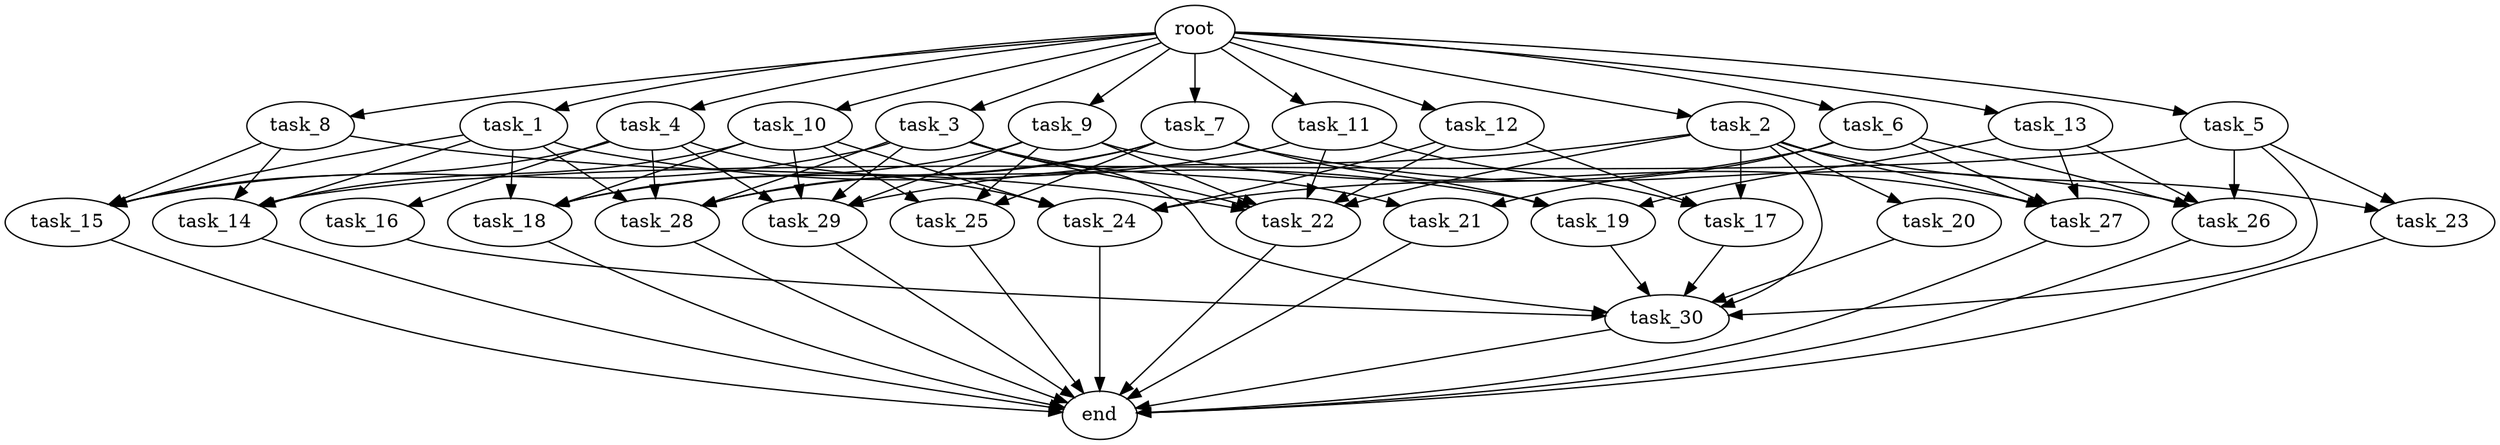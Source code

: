 digraph G {
  root [size="0.000000e+00"];
  task_1 [size="3.135433e+09"];
  task_2 [size="9.990975e+09"];
  task_3 [size="1.903660e+09"];
  task_4 [size="5.872704e+09"];
  task_5 [size="4.279521e+08"];
  task_6 [size="3.529597e+09"];
  task_7 [size="4.649983e+09"];
  task_8 [size="4.616941e+09"];
  task_9 [size="9.234537e+09"];
  task_10 [size="8.464970e+09"];
  task_11 [size="9.722788e+09"];
  task_12 [size="4.636775e+09"];
  task_13 [size="8.990997e+09"];
  task_14 [size="4.522312e+09"];
  task_15 [size="1.421687e+09"];
  task_16 [size="7.505770e+09"];
  task_17 [size="4.196552e+09"];
  task_18 [size="2.457737e+08"];
  task_19 [size="1.395181e+09"];
  task_20 [size="3.167918e+09"];
  task_21 [size="9.897632e+09"];
  task_22 [size="6.322298e+09"];
  task_23 [size="3.994783e+09"];
  task_24 [size="1.404877e+08"];
  task_25 [size="7.913960e+09"];
  task_26 [size="6.618059e+09"];
  task_27 [size="1.728627e+09"];
  task_28 [size="5.929779e+09"];
  task_29 [size="1.839912e+09"];
  task_30 [size="9.493672e+08"];
  end [size="0.000000e+00"];

  root -> task_1 [size="1.000000e-12"];
  root -> task_2 [size="1.000000e-12"];
  root -> task_3 [size="1.000000e-12"];
  root -> task_4 [size="1.000000e-12"];
  root -> task_5 [size="1.000000e-12"];
  root -> task_6 [size="1.000000e-12"];
  root -> task_7 [size="1.000000e-12"];
  root -> task_8 [size="1.000000e-12"];
  root -> task_9 [size="1.000000e-12"];
  root -> task_10 [size="1.000000e-12"];
  root -> task_11 [size="1.000000e-12"];
  root -> task_12 [size="1.000000e-12"];
  root -> task_13 [size="1.000000e-12"];
  task_1 -> task_14 [size="1.130578e+08"];
  task_1 -> task_15 [size="3.554217e+07"];
  task_1 -> task_18 [size="6.144343e+06"];
  task_1 -> task_19 [size="4.650603e+07"];
  task_1 -> task_28 [size="1.185956e+08"];
  task_2 -> task_17 [size="1.398851e+08"];
  task_2 -> task_20 [size="3.167918e+08"];
  task_2 -> task_22 [size="1.053716e+08"];
  task_2 -> task_23 [size="1.997392e+08"];
  task_2 -> task_27 [size="4.321567e+07"];
  task_2 -> task_29 [size="3.679825e+07"];
  task_2 -> task_30 [size="1.356239e+07"];
  task_3 -> task_15 [size="3.554217e+07"];
  task_3 -> task_21 [size="4.948816e+08"];
  task_3 -> task_22 [size="1.053716e+08"];
  task_3 -> task_28 [size="1.185956e+08"];
  task_3 -> task_29 [size="3.679825e+07"];
  task_3 -> task_30 [size="1.356239e+07"];
  task_4 -> task_15 [size="3.554217e+07"];
  task_4 -> task_16 [size="7.505770e+08"];
  task_4 -> task_24 [size="3.512192e+06"];
  task_4 -> task_28 [size="1.185956e+08"];
  task_4 -> task_29 [size="3.679825e+07"];
  task_5 -> task_14 [size="1.130578e+08"];
  task_5 -> task_23 [size="1.997392e+08"];
  task_5 -> task_26 [size="1.654515e+08"];
  task_5 -> task_30 [size="1.356239e+07"];
  task_6 -> task_21 [size="4.948816e+08"];
  task_6 -> task_24 [size="3.512192e+06"];
  task_6 -> task_26 [size="1.654515e+08"];
  task_6 -> task_27 [size="4.321567e+07"];
  task_7 -> task_18 [size="6.144343e+06"];
  task_7 -> task_19 [size="4.650603e+07"];
  task_7 -> task_25 [size="2.637987e+08"];
  task_7 -> task_26 [size="1.654515e+08"];
  task_7 -> task_28 [size="1.185956e+08"];
  task_8 -> task_14 [size="1.130578e+08"];
  task_8 -> task_15 [size="3.554217e+07"];
  task_8 -> task_22 [size="1.053716e+08"];
  task_9 -> task_18 [size="6.144343e+06"];
  task_9 -> task_22 [size="1.053716e+08"];
  task_9 -> task_25 [size="2.637987e+08"];
  task_9 -> task_27 [size="4.321567e+07"];
  task_9 -> task_29 [size="3.679825e+07"];
  task_10 -> task_14 [size="1.130578e+08"];
  task_10 -> task_18 [size="6.144343e+06"];
  task_10 -> task_24 [size="3.512192e+06"];
  task_10 -> task_25 [size="2.637987e+08"];
  task_10 -> task_29 [size="3.679825e+07"];
  task_11 -> task_17 [size="1.398851e+08"];
  task_11 -> task_22 [size="1.053716e+08"];
  task_11 -> task_28 [size="1.185956e+08"];
  task_12 -> task_17 [size="1.398851e+08"];
  task_12 -> task_22 [size="1.053716e+08"];
  task_12 -> task_24 [size="3.512192e+06"];
  task_13 -> task_19 [size="4.650603e+07"];
  task_13 -> task_26 [size="1.654515e+08"];
  task_13 -> task_27 [size="4.321567e+07"];
  task_14 -> end [size="1.000000e-12"];
  task_15 -> end [size="1.000000e-12"];
  task_16 -> task_30 [size="1.356239e+07"];
  task_17 -> task_30 [size="1.356239e+07"];
  task_18 -> end [size="1.000000e-12"];
  task_19 -> task_30 [size="1.356239e+07"];
  task_20 -> task_30 [size="1.356239e+07"];
  task_21 -> end [size="1.000000e-12"];
  task_22 -> end [size="1.000000e-12"];
  task_23 -> end [size="1.000000e-12"];
  task_24 -> end [size="1.000000e-12"];
  task_25 -> end [size="1.000000e-12"];
  task_26 -> end [size="1.000000e-12"];
  task_27 -> end [size="1.000000e-12"];
  task_28 -> end [size="1.000000e-12"];
  task_29 -> end [size="1.000000e-12"];
  task_30 -> end [size="1.000000e-12"];
}
